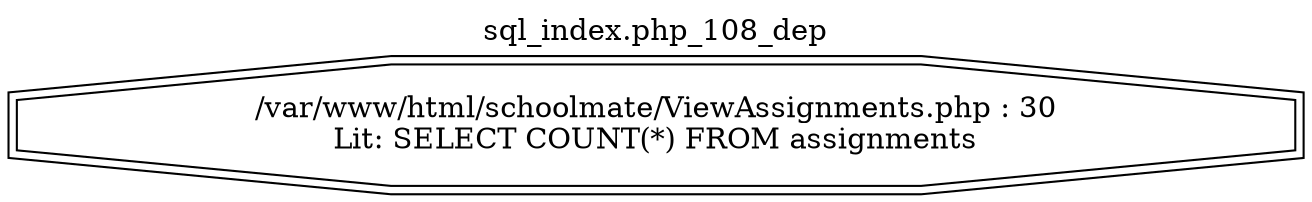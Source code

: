 digraph cfg {
  label="sql_index.php_108_dep";
  labelloc=t;
  n1 [shape=doubleoctagon, label="/var/www/html/schoolmate/ViewAssignments.php : 30\nLit: SELECT COUNT(*) FROM assignments\n"];
}
